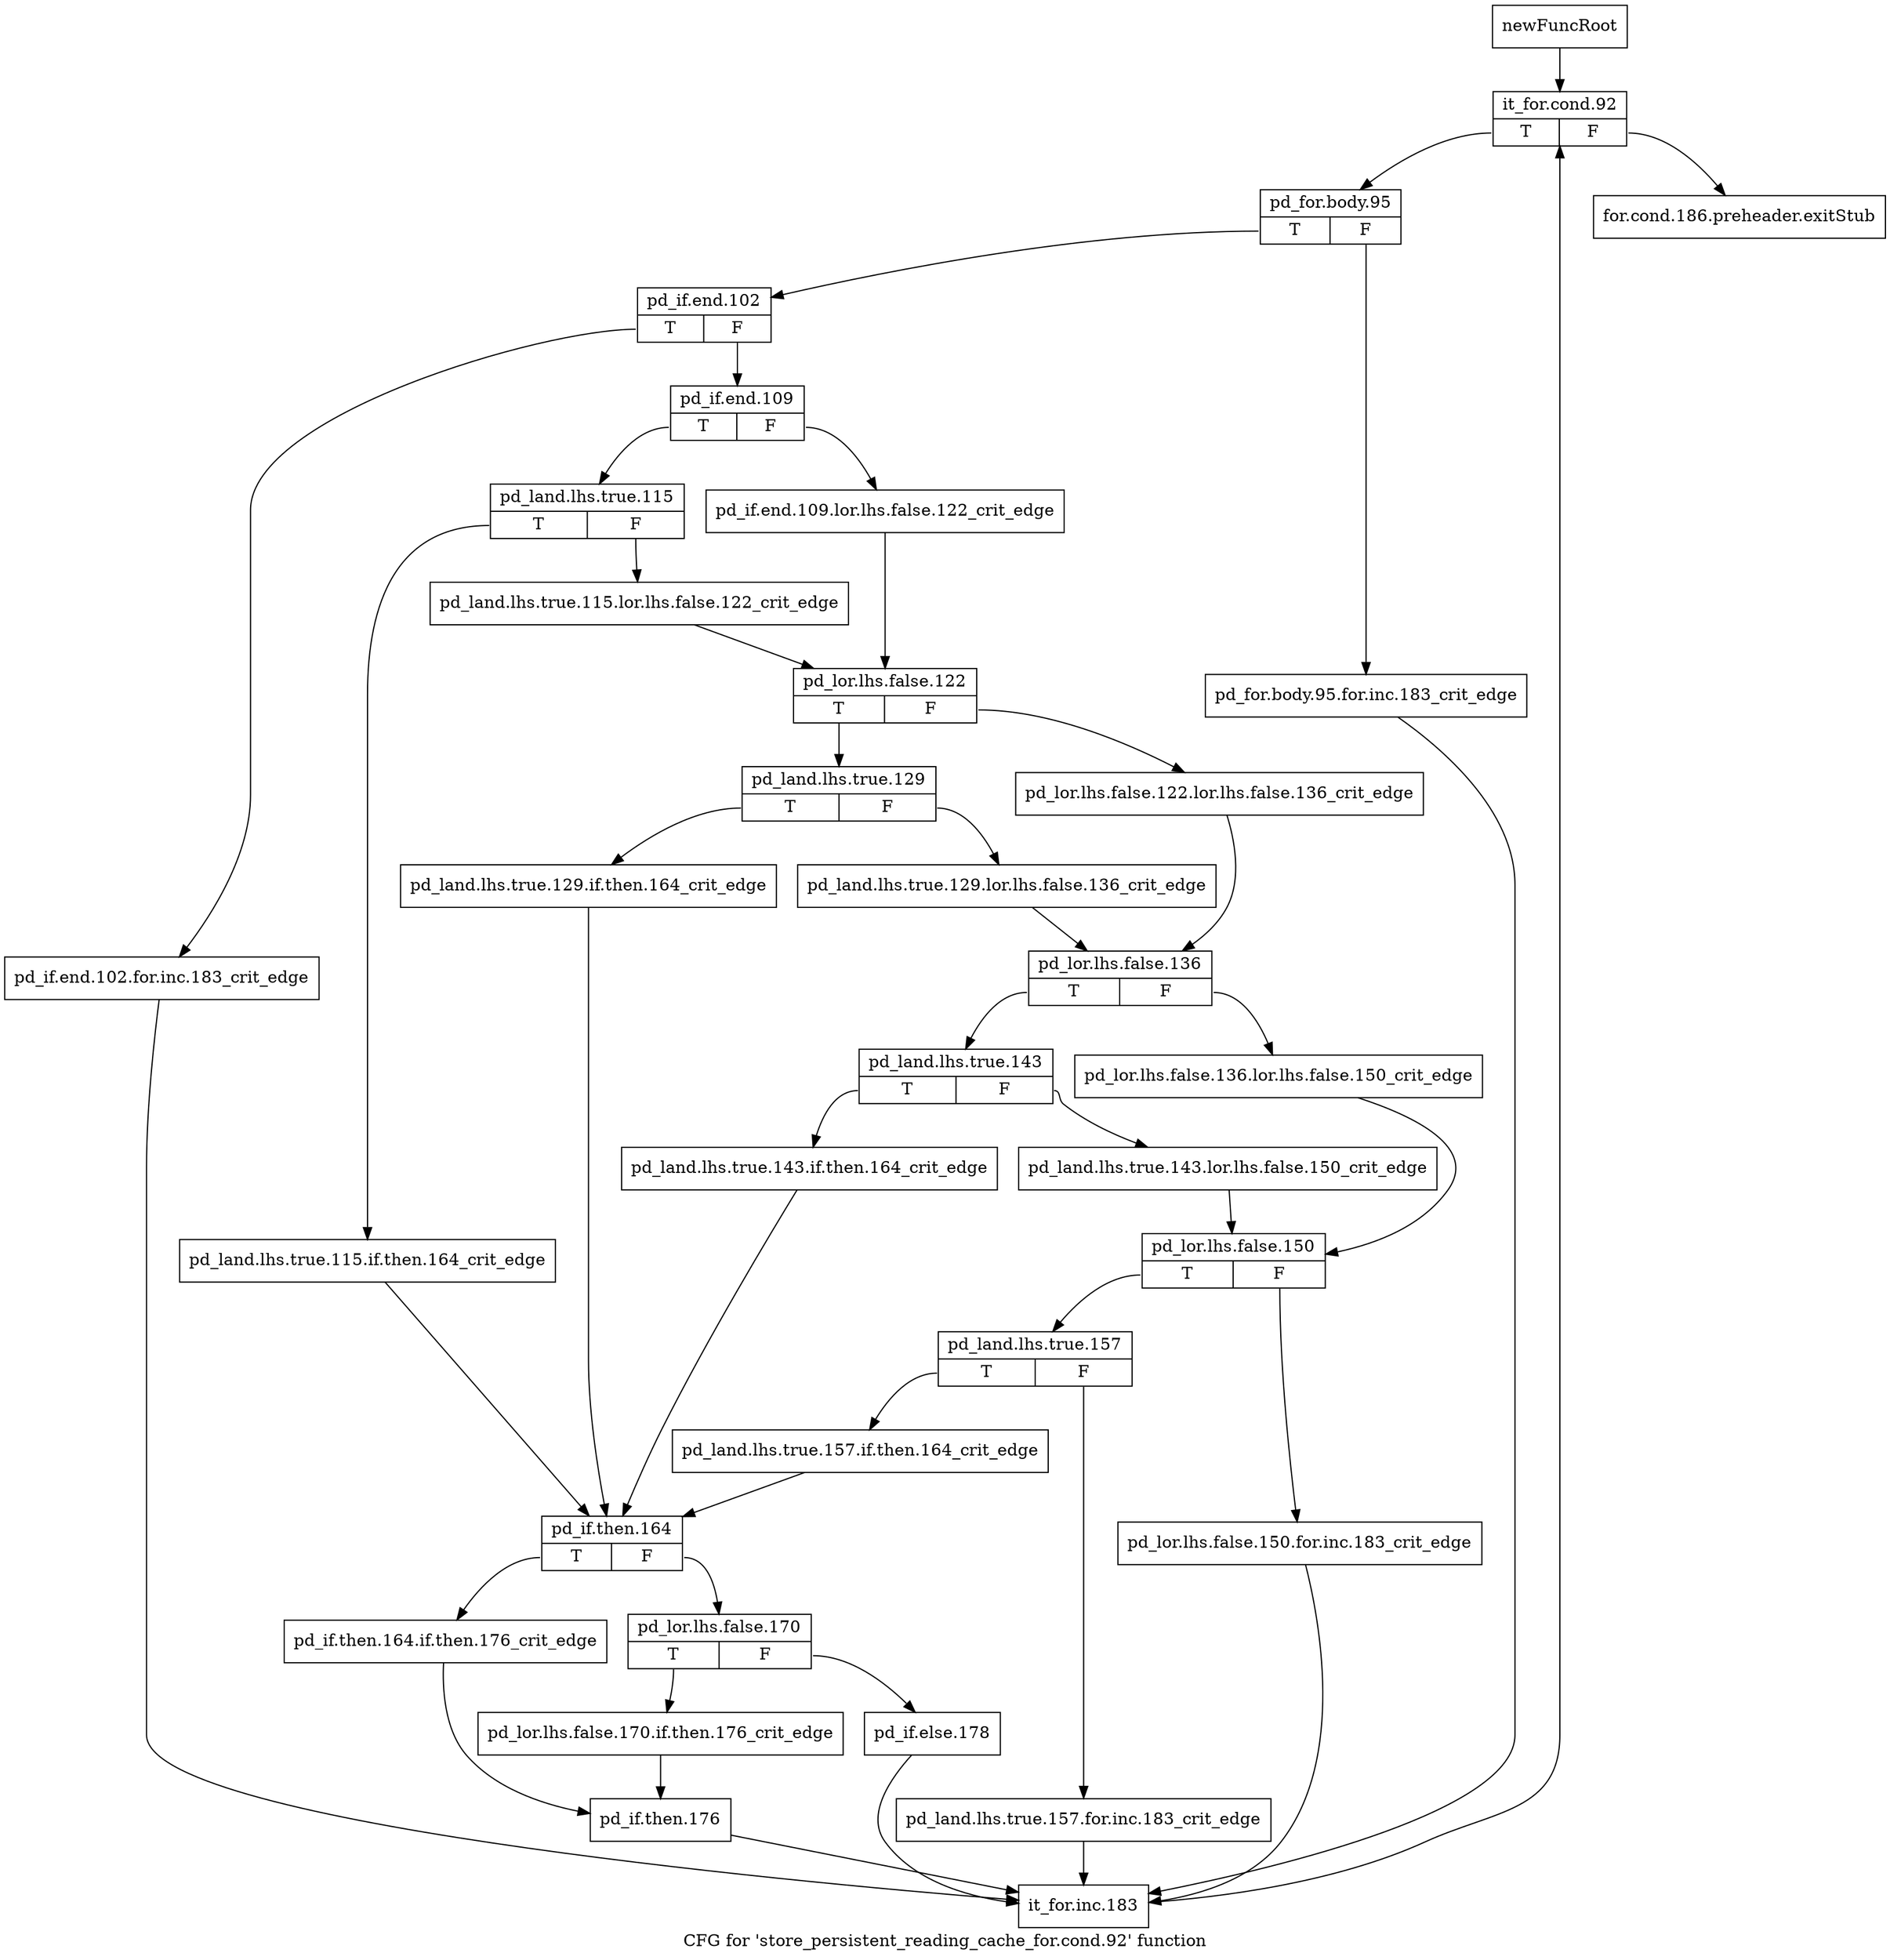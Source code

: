 digraph "CFG for 'store_persistent_reading_cache_for.cond.92' function" {
	label="CFG for 'store_persistent_reading_cache_for.cond.92' function";

	Node0x4727620 [shape=record,label="{newFuncRoot}"];
	Node0x4727620 -> Node0x47276c0;
	Node0x4727670 [shape=record,label="{for.cond.186.preheader.exitStub}"];
	Node0x47276c0 [shape=record,label="{it_for.cond.92|{<s0>T|<s1>F}}"];
	Node0x47276c0:s0 -> Node0x4727710;
	Node0x47276c0:s1 -> Node0x4727670;
	Node0x4727710 [shape=record,label="{pd_for.body.95|{<s0>T|<s1>F}}"];
	Node0x4727710:s0 -> Node0x47277b0;
	Node0x4727710:s1 -> Node0x4727760;
	Node0x4727760 [shape=record,label="{pd_for.body.95.for.inc.183_crit_edge}"];
	Node0x4727760 -> Node0x4728020;
	Node0x47277b0 [shape=record,label="{pd_if.end.102|{<s0>T|<s1>F}}"];
	Node0x47277b0:s0 -> Node0x4727fd0;
	Node0x47277b0:s1 -> Node0x4727800;
	Node0x4727800 [shape=record,label="{pd_if.end.109|{<s0>T|<s1>F}}"];
	Node0x4727800:s0 -> Node0x47278a0;
	Node0x4727800:s1 -> Node0x4727850;
	Node0x4727850 [shape=record,label="{pd_if.end.109.lor.lhs.false.122_crit_edge}"];
	Node0x4727850 -> Node0x4727940;
	Node0x47278a0 [shape=record,label="{pd_land.lhs.true.115|{<s0>T|<s1>F}}"];
	Node0x47278a0:s0 -> Node0x4727df0;
	Node0x47278a0:s1 -> Node0x47278f0;
	Node0x47278f0 [shape=record,label="{pd_land.lhs.true.115.lor.lhs.false.122_crit_edge}"];
	Node0x47278f0 -> Node0x4727940;
	Node0x4727940 [shape=record,label="{pd_lor.lhs.false.122|{<s0>T|<s1>F}}"];
	Node0x4727940:s0 -> Node0x47279e0;
	Node0x4727940:s1 -> Node0x4727990;
	Node0x4727990 [shape=record,label="{pd_lor.lhs.false.122.lor.lhs.false.136_crit_edge}"];
	Node0x4727990 -> Node0x4727a80;
	Node0x47279e0 [shape=record,label="{pd_land.lhs.true.129|{<s0>T|<s1>F}}"];
	Node0x47279e0:s0 -> Node0x4727da0;
	Node0x47279e0:s1 -> Node0x4727a30;
	Node0x4727a30 [shape=record,label="{pd_land.lhs.true.129.lor.lhs.false.136_crit_edge}"];
	Node0x4727a30 -> Node0x4727a80;
	Node0x4727a80 [shape=record,label="{pd_lor.lhs.false.136|{<s0>T|<s1>F}}"];
	Node0x4727a80:s0 -> Node0x4727b20;
	Node0x4727a80:s1 -> Node0x4727ad0;
	Node0x4727ad0 [shape=record,label="{pd_lor.lhs.false.136.lor.lhs.false.150_crit_edge}"];
	Node0x4727ad0 -> Node0x4727bc0;
	Node0x4727b20 [shape=record,label="{pd_land.lhs.true.143|{<s0>T|<s1>F}}"];
	Node0x4727b20:s0 -> Node0x4727d50;
	Node0x4727b20:s1 -> Node0x4727b70;
	Node0x4727b70 [shape=record,label="{pd_land.lhs.true.143.lor.lhs.false.150_crit_edge}"];
	Node0x4727b70 -> Node0x4727bc0;
	Node0x4727bc0 [shape=record,label="{pd_lor.lhs.false.150|{<s0>T|<s1>F}}"];
	Node0x4727bc0:s0 -> Node0x4727c60;
	Node0x4727bc0:s1 -> Node0x4727c10;
	Node0x4727c10 [shape=record,label="{pd_lor.lhs.false.150.for.inc.183_crit_edge}"];
	Node0x4727c10 -> Node0x4728020;
	Node0x4727c60 [shape=record,label="{pd_land.lhs.true.157|{<s0>T|<s1>F}}"];
	Node0x4727c60:s0 -> Node0x4727d00;
	Node0x4727c60:s1 -> Node0x4727cb0;
	Node0x4727cb0 [shape=record,label="{pd_land.lhs.true.157.for.inc.183_crit_edge}"];
	Node0x4727cb0 -> Node0x4728020;
	Node0x4727d00 [shape=record,label="{pd_land.lhs.true.157.if.then.164_crit_edge}"];
	Node0x4727d00 -> Node0x4727e40;
	Node0x4727d50 [shape=record,label="{pd_land.lhs.true.143.if.then.164_crit_edge}"];
	Node0x4727d50 -> Node0x4727e40;
	Node0x4727da0 [shape=record,label="{pd_land.lhs.true.129.if.then.164_crit_edge}"];
	Node0x4727da0 -> Node0x4727e40;
	Node0x4727df0 [shape=record,label="{pd_land.lhs.true.115.if.then.164_crit_edge}"];
	Node0x4727df0 -> Node0x4727e40;
	Node0x4727e40 [shape=record,label="{pd_if.then.164|{<s0>T|<s1>F}}"];
	Node0x4727e40:s0 -> Node0x4727f80;
	Node0x4727e40:s1 -> Node0x4727e90;
	Node0x4727e90 [shape=record,label="{pd_lor.lhs.false.170|{<s0>T|<s1>F}}"];
	Node0x4727e90:s0 -> Node0x4727f30;
	Node0x4727e90:s1 -> Node0x4727ee0;
	Node0x4727ee0 [shape=record,label="{pd_if.else.178}"];
	Node0x4727ee0 -> Node0x4728020;
	Node0x4727f30 [shape=record,label="{pd_lor.lhs.false.170.if.then.176_crit_edge}"];
	Node0x4727f30 -> Node0x471f580;
	Node0x4727f80 [shape=record,label="{pd_if.then.164.if.then.176_crit_edge}"];
	Node0x4727f80 -> Node0x471f580;
	Node0x471f580 [shape=record,label="{pd_if.then.176}"];
	Node0x471f580 -> Node0x4728020;
	Node0x4727fd0 [shape=record,label="{pd_if.end.102.for.inc.183_crit_edge}"];
	Node0x4727fd0 -> Node0x4728020;
	Node0x4728020 [shape=record,label="{it_for.inc.183}"];
	Node0x4728020 -> Node0x47276c0;
}
